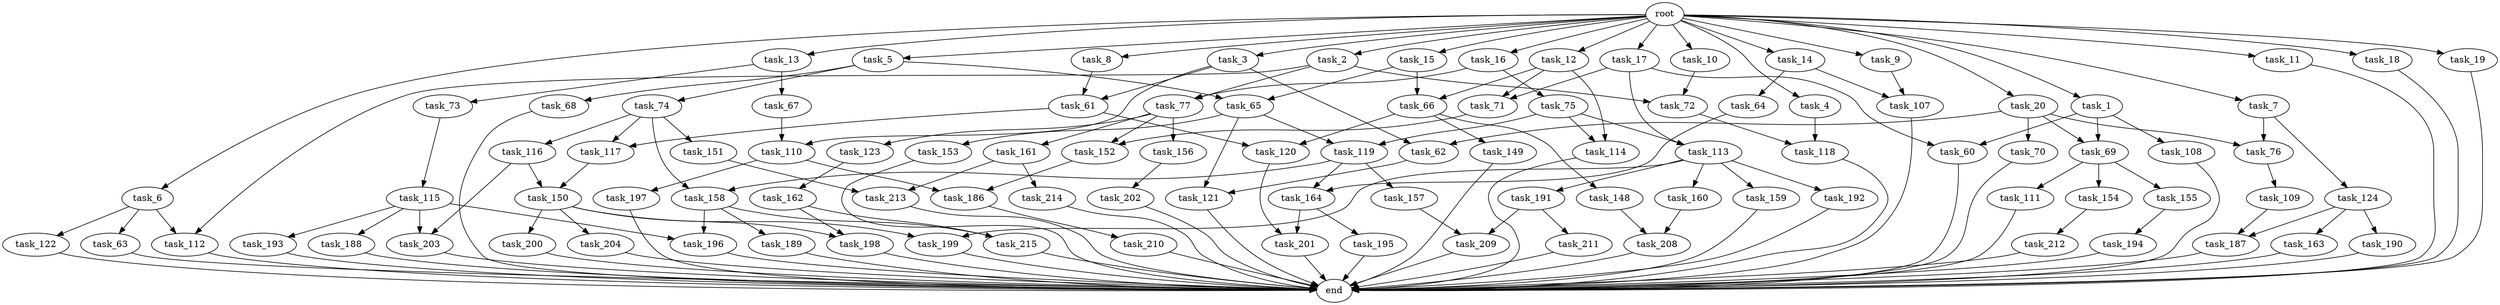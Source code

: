 digraph G {
  task_67 [size="54975581388.800003"];
  task_193 [size="42090679500.800003"];
  task_12 [size="102.400000"];
  task_201 [size="63565515980.800003"];
  task_5 [size="102.400000"];
  task_162 [size="30923764531.200001"];
  task_63 [size="69578470195.199997"];
  task_196 [size="49821620633.600006"];
  task_164 [size="38654705664.000000"];
  task_17 [size="102.400000"];
  task_2 [size="102.400000"];
  task_121 [size="34359738368.000000"];
  task_208 [size="84181359001.600006"];
  task_161 [size="54975581388.800003"];
  task_60 [size="49821620633.600006"];
  task_198 [size="38654705664.000000"];
  task_77 [size="49821620633.600006"];
  task_163 [size="3435973836.800000"];
  task_11 [size="102.400000"];
  task_150 [size="15461882265.600000"];
  task_15 [size="102.400000"];
  task_154 [size="54975581388.800003"];
  task_191 [size="85899345920.000000"];
  task_64 [size="30923764531.200001"];
  task_156 [size="54975581388.800003"];
  root [size="0.000000"];
  task_72 [size="15461882265.600000"];
  task_69 [size="62706522521.600006"];
  task_119 [size="85899345920.000000"];
  task_74 [size="42090679500.800003"];
  task_152 [size="97066260889.600006"];
  task_190 [size="3435973836.800000"];
  task_114 [size="124554051584.000000"];
  task_8 [size="102.400000"];
  task_155 [size="54975581388.800003"];
  task_18 [size="102.400000"];
  task_215 [size="15461882265.600000"];
  task_109 [size="42090679500.800003"];
  task_122 [size="69578470195.199997"];
  task_194 [size="69578470195.199997"];
  task_66 [size="124554051584.000000"];
  task_186 [size="91053306675.200012"];
  task_214 [size="7730941132.800000"];
  task_188 [size="42090679500.800003"];
  task_73 [size="54975581388.800003"];
  task_116 [size="42090679500.800003"];
  task_199 [size="116823110451.200012"];
  task_148 [size="21474836480.000000"];
  task_213 [size="29205777612.800003"];
  task_1 [size="102.400000"];
  task_3 [size="102.400000"];
  task_200 [size="30923764531.200001"];
  task_212 [size="85899345920.000000"];
  task_157 [size="7730941132.800000"];
  task_7 [size="102.400000"];
  task_189 [size="7730941132.800000"];
  task_75 [size="42090679500.800003"];
  task_9 [size="102.400000"];
  task_149 [size="21474836480.000000"];
  task_4 [size="102.400000"];
  task_187 [size="89335319756.800003"];
  end [size="0.000000"];
  task_111 [size="54975581388.800003"];
  task_123 [size="54975581388.800003"];
  task_117 [size="97066260889.600006"];
  task_16 [size="102.400000"];
  task_19 [size="102.400000"];
  task_159 [size="85899345920.000000"];
  task_20 [size="102.400000"];
  task_6 [size="102.400000"];
  task_160 [size="85899345920.000000"];
  task_62 [size="58411555225.600006"];
  task_192 [size="85899345920.000000"];
  task_112 [size="77309411328.000000"];
  task_65 [size="97066260889.600006"];
  task_115 [size="21474836480.000000"];
  task_113 [size="97066260889.600006"];
  task_158 [size="49821620633.600006"];
  task_202 [size="85899345920.000000"];
  task_118 [size="34359738368.000000"];
  task_120 [size="76450417868.800003"];
  task_204 [size="30923764531.200001"];
  task_124 [size="69578470195.199997"];
  task_210 [size="3435973836.800000"];
  task_68 [size="42090679500.800003"];
  task_211 [size="21474836480.000000"];
  task_203 [size="49821620633.600006"];
  task_61 [size="6871947673.600000"];
  task_209 [size="91053306675.200012"];
  task_151 [size="42090679500.800003"];
  task_76 [size="124554051584.000000"];
  task_70 [size="54975581388.800003"];
  task_197 [size="69578470195.199997"];
  task_13 [size="102.400000"];
  task_71 [size="111669149696.000000"];
  task_10 [size="102.400000"];
  task_14 [size="102.400000"];
  task_110 [size="73014444032.000000"];
  task_108 [size="7730941132.800000"];
  task_195 [size="42090679500.800003"];
  task_153 [size="30923764531.200001"];
  task_107 [size="116823110451.200012"];

  task_67 -> task_110 [size="679477248.000000"];
  task_193 -> end [size="1.000000"];
  task_12 -> task_66 [size="679477248.000000"];
  task_12 -> task_114 [size="679477248.000000"];
  task_12 -> task_71 [size="679477248.000000"];
  task_201 -> end [size="1.000000"];
  task_5 -> task_65 [size="411041792.000000"];
  task_5 -> task_68 [size="411041792.000000"];
  task_5 -> task_74 [size="411041792.000000"];
  task_162 -> task_215 [size="75497472.000000"];
  task_162 -> task_198 [size="75497472.000000"];
  task_63 -> end [size="1.000000"];
  task_196 -> end [size="1.000000"];
  task_164 -> task_195 [size="411041792.000000"];
  task_164 -> task_201 [size="411041792.000000"];
  task_17 -> task_60 [size="411041792.000000"];
  task_17 -> task_71 [size="411041792.000000"];
  task_17 -> task_113 [size="411041792.000000"];
  task_2 -> task_112 [size="75497472.000000"];
  task_2 -> task_72 [size="75497472.000000"];
  task_2 -> task_77 [size="75497472.000000"];
  task_121 -> end [size="1.000000"];
  task_208 -> end [size="1.000000"];
  task_161 -> task_214 [size="75497472.000000"];
  task_161 -> task_213 [size="75497472.000000"];
  task_60 -> end [size="1.000000"];
  task_198 -> end [size="1.000000"];
  task_77 -> task_152 [size="536870912.000000"];
  task_77 -> task_123 [size="536870912.000000"];
  task_77 -> task_156 [size="536870912.000000"];
  task_77 -> task_161 [size="536870912.000000"];
  task_163 -> end [size="1.000000"];
  task_11 -> end [size="1.000000"];
  task_150 -> task_204 [size="301989888.000000"];
  task_150 -> task_199 [size="301989888.000000"];
  task_150 -> task_200 [size="301989888.000000"];
  task_150 -> task_198 [size="301989888.000000"];
  task_15 -> task_65 [size="536870912.000000"];
  task_15 -> task_66 [size="536870912.000000"];
  task_154 -> task_212 [size="838860800.000000"];
  task_191 -> task_209 [size="209715200.000000"];
  task_191 -> task_211 [size="209715200.000000"];
  task_64 -> task_164 [size="301989888.000000"];
  task_156 -> task_202 [size="838860800.000000"];
  root -> task_7 [size="1.000000"];
  root -> task_8 [size="1.000000"];
  root -> task_20 [size="1.000000"];
  root -> task_12 [size="1.000000"];
  root -> task_18 [size="1.000000"];
  root -> task_1 [size="1.000000"];
  root -> task_3 [size="1.000000"];
  root -> task_16 [size="1.000000"];
  root -> task_19 [size="1.000000"];
  root -> task_5 [size="1.000000"];
  root -> task_10 [size="1.000000"];
  root -> task_6 [size="1.000000"];
  root -> task_17 [size="1.000000"];
  root -> task_9 [size="1.000000"];
  root -> task_11 [size="1.000000"];
  root -> task_4 [size="1.000000"];
  root -> task_13 [size="1.000000"];
  root -> task_2 [size="1.000000"];
  root -> task_14 [size="1.000000"];
  root -> task_15 [size="1.000000"];
  task_72 -> task_118 [size="301989888.000000"];
  task_69 -> task_154 [size="536870912.000000"];
  task_69 -> task_111 [size="536870912.000000"];
  task_69 -> task_155 [size="536870912.000000"];
  task_119 -> task_157 [size="75497472.000000"];
  task_119 -> task_164 [size="75497472.000000"];
  task_119 -> task_158 [size="75497472.000000"];
  task_74 -> task_116 [size="411041792.000000"];
  task_74 -> task_151 [size="411041792.000000"];
  task_74 -> task_117 [size="411041792.000000"];
  task_74 -> task_158 [size="411041792.000000"];
  task_152 -> task_186 [size="209715200.000000"];
  task_190 -> end [size="1.000000"];
  task_114 -> end [size="1.000000"];
  task_8 -> task_61 [size="33554432.000000"];
  task_155 -> task_194 [size="679477248.000000"];
  task_18 -> end [size="1.000000"];
  task_215 -> end [size="1.000000"];
  task_109 -> task_187 [size="838860800.000000"];
  task_122 -> end [size="1.000000"];
  task_194 -> end [size="1.000000"];
  task_66 -> task_149 [size="209715200.000000"];
  task_66 -> task_120 [size="209715200.000000"];
  task_66 -> task_148 [size="209715200.000000"];
  task_186 -> task_210 [size="33554432.000000"];
  task_214 -> end [size="1.000000"];
  task_188 -> end [size="1.000000"];
  task_73 -> task_115 [size="209715200.000000"];
  task_116 -> task_150 [size="75497472.000000"];
  task_116 -> task_203 [size="75497472.000000"];
  task_199 -> end [size="1.000000"];
  task_148 -> task_208 [size="411041792.000000"];
  task_213 -> end [size="1.000000"];
  task_1 -> task_60 [size="75497472.000000"];
  task_1 -> task_108 [size="75497472.000000"];
  task_1 -> task_69 [size="75497472.000000"];
  task_3 -> task_110 [size="33554432.000000"];
  task_3 -> task_61 [size="33554432.000000"];
  task_3 -> task_62 [size="33554432.000000"];
  task_200 -> end [size="1.000000"];
  task_212 -> end [size="1.000000"];
  task_157 -> task_209 [size="679477248.000000"];
  task_7 -> task_124 [size="679477248.000000"];
  task_7 -> task_76 [size="679477248.000000"];
  task_189 -> end [size="1.000000"];
  task_75 -> task_119 [size="536870912.000000"];
  task_75 -> task_114 [size="536870912.000000"];
  task_75 -> task_113 [size="536870912.000000"];
  task_9 -> task_107 [size="838860800.000000"];
  task_149 -> end [size="1.000000"];
  task_4 -> task_118 [size="33554432.000000"];
  task_187 -> end [size="1.000000"];
  task_111 -> end [size="1.000000"];
  task_123 -> task_162 [size="301989888.000000"];
  task_117 -> task_150 [size="75497472.000000"];
  task_16 -> task_75 [size="411041792.000000"];
  task_16 -> task_77 [size="411041792.000000"];
  task_19 -> end [size="1.000000"];
  task_159 -> end [size="1.000000"];
  task_20 -> task_76 [size="536870912.000000"];
  task_20 -> task_62 [size="536870912.000000"];
  task_20 -> task_69 [size="536870912.000000"];
  task_20 -> task_70 [size="536870912.000000"];
  task_6 -> task_112 [size="679477248.000000"];
  task_6 -> task_63 [size="679477248.000000"];
  task_6 -> task_122 [size="679477248.000000"];
  task_160 -> task_208 [size="411041792.000000"];
  task_62 -> task_121 [size="33554432.000000"];
  task_192 -> end [size="1.000000"];
  task_112 -> end [size="1.000000"];
  task_65 -> task_119 [size="301989888.000000"];
  task_65 -> task_121 [size="301989888.000000"];
  task_65 -> task_153 [size="301989888.000000"];
  task_115 -> task_193 [size="411041792.000000"];
  task_115 -> task_203 [size="411041792.000000"];
  task_115 -> task_196 [size="411041792.000000"];
  task_115 -> task_188 [size="411041792.000000"];
  task_113 -> task_160 [size="838860800.000000"];
  task_113 -> task_199 [size="838860800.000000"];
  task_113 -> task_159 [size="838860800.000000"];
  task_113 -> task_191 [size="838860800.000000"];
  task_113 -> task_192 [size="838860800.000000"];
  task_158 -> task_215 [size="75497472.000000"];
  task_158 -> task_196 [size="75497472.000000"];
  task_158 -> task_189 [size="75497472.000000"];
  task_202 -> end [size="1.000000"];
  task_118 -> end [size="1.000000"];
  task_120 -> task_201 [size="209715200.000000"];
  task_204 -> end [size="1.000000"];
  task_124 -> task_187 [size="33554432.000000"];
  task_124 -> task_190 [size="33554432.000000"];
  task_124 -> task_163 [size="33554432.000000"];
  task_210 -> end [size="1.000000"];
  task_68 -> end [size="1.000000"];
  task_211 -> end [size="1.000000"];
  task_203 -> end [size="1.000000"];
  task_61 -> task_120 [size="536870912.000000"];
  task_61 -> task_117 [size="536870912.000000"];
  task_209 -> end [size="1.000000"];
  task_151 -> task_213 [size="209715200.000000"];
  task_76 -> task_109 [size="411041792.000000"];
  task_70 -> end [size="1.000000"];
  task_197 -> end [size="1.000000"];
  task_13 -> task_67 [size="536870912.000000"];
  task_13 -> task_73 [size="536870912.000000"];
  task_71 -> task_152 [size="411041792.000000"];
  task_10 -> task_72 [size="75497472.000000"];
  task_14 -> task_64 [size="301989888.000000"];
  task_14 -> task_107 [size="301989888.000000"];
  task_110 -> task_186 [size="679477248.000000"];
  task_110 -> task_197 [size="679477248.000000"];
  task_108 -> end [size="1.000000"];
  task_195 -> end [size="1.000000"];
  task_153 -> end [size="1.000000"];
  task_107 -> end [size="1.000000"];
}
